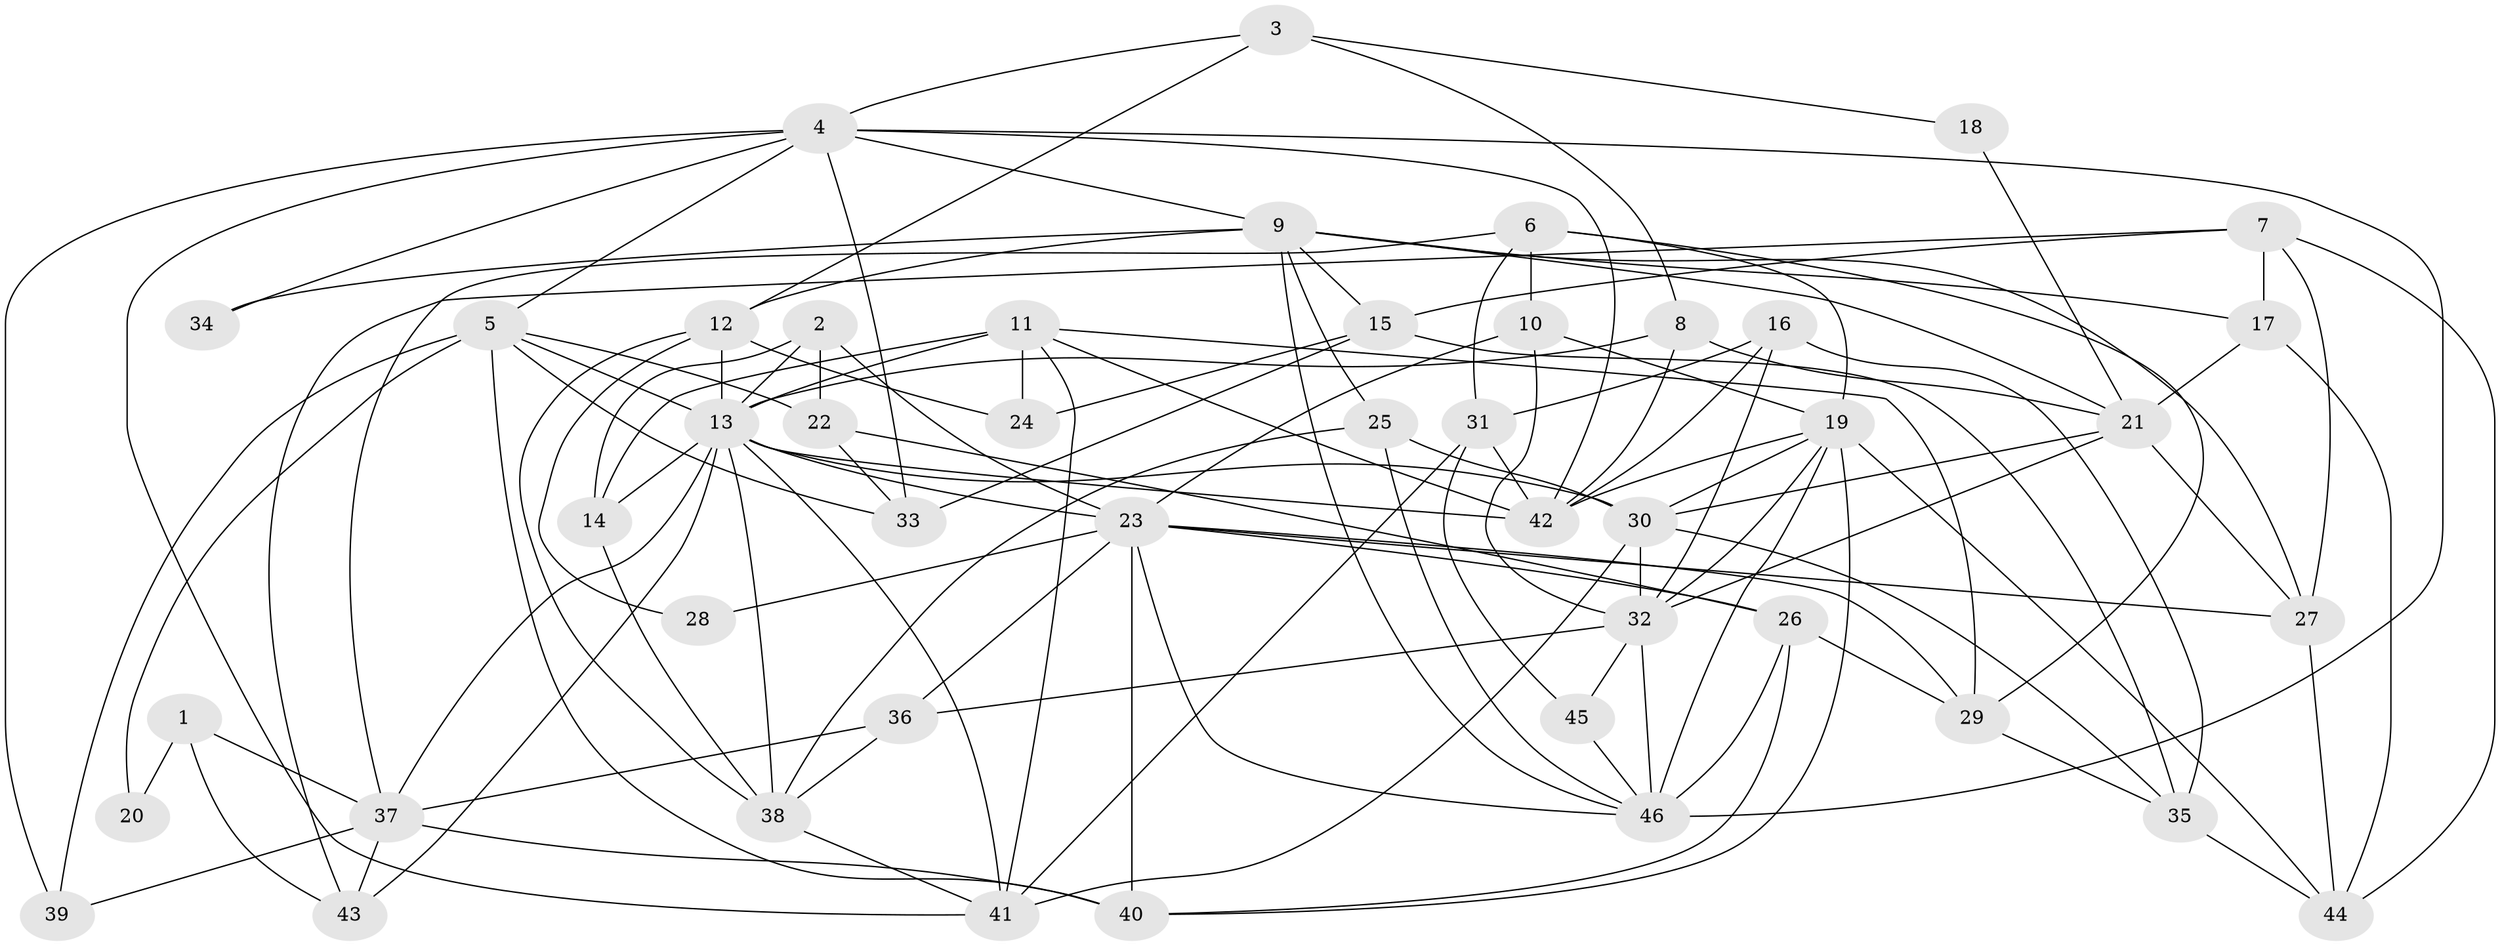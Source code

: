 // original degree distribution, {2: 0.13043478260869565, 5: 0.16304347826086957, 3: 0.32608695652173914, 4: 0.22826086956521738, 9: 0.010869565217391304, 6: 0.08695652173913043, 7: 0.021739130434782608, 8: 0.03260869565217391}
// Generated by graph-tools (version 1.1) at 2025/02/03/09/25 03:02:14]
// undirected, 46 vertices, 121 edges
graph export_dot {
graph [start="1"]
  node [color=gray90,style=filled];
  1;
  2;
  3;
  4;
  5;
  6;
  7;
  8;
  9;
  10;
  11;
  12;
  13;
  14;
  15;
  16;
  17;
  18;
  19;
  20;
  21;
  22;
  23;
  24;
  25;
  26;
  27;
  28;
  29;
  30;
  31;
  32;
  33;
  34;
  35;
  36;
  37;
  38;
  39;
  40;
  41;
  42;
  43;
  44;
  45;
  46;
  1 -- 20 [weight=2.0];
  1 -- 37 [weight=2.0];
  1 -- 43 [weight=1.0];
  2 -- 13 [weight=1.0];
  2 -- 14 [weight=1.0];
  2 -- 22 [weight=1.0];
  2 -- 23 [weight=1.0];
  3 -- 4 [weight=1.0];
  3 -- 8 [weight=1.0];
  3 -- 12 [weight=1.0];
  3 -- 18 [weight=1.0];
  4 -- 5 [weight=1.0];
  4 -- 9 [weight=1.0];
  4 -- 33 [weight=1.0];
  4 -- 34 [weight=1.0];
  4 -- 39 [weight=1.0];
  4 -- 41 [weight=1.0];
  4 -- 42 [weight=1.0];
  4 -- 46 [weight=1.0];
  5 -- 13 [weight=1.0];
  5 -- 20 [weight=1.0];
  5 -- 22 [weight=1.0];
  5 -- 33 [weight=1.0];
  5 -- 39 [weight=1.0];
  5 -- 40 [weight=1.0];
  6 -- 10 [weight=1.0];
  6 -- 19 [weight=1.0];
  6 -- 29 [weight=1.0];
  6 -- 31 [weight=1.0];
  6 -- 37 [weight=1.0];
  7 -- 15 [weight=1.0];
  7 -- 17 [weight=1.0];
  7 -- 27 [weight=1.0];
  7 -- 43 [weight=1.0];
  7 -- 44 [weight=1.0];
  8 -- 13 [weight=1.0];
  8 -- 21 [weight=1.0];
  8 -- 42 [weight=1.0];
  9 -- 12 [weight=1.0];
  9 -- 15 [weight=1.0];
  9 -- 17 [weight=1.0];
  9 -- 21 [weight=1.0];
  9 -- 25 [weight=1.0];
  9 -- 27 [weight=1.0];
  9 -- 34 [weight=2.0];
  9 -- 46 [weight=1.0];
  10 -- 19 [weight=1.0];
  10 -- 23 [weight=1.0];
  10 -- 32 [weight=1.0];
  11 -- 13 [weight=2.0];
  11 -- 14 [weight=1.0];
  11 -- 24 [weight=1.0];
  11 -- 29 [weight=1.0];
  11 -- 41 [weight=1.0];
  11 -- 42 [weight=1.0];
  12 -- 13 [weight=2.0];
  12 -- 24 [weight=2.0];
  12 -- 28 [weight=1.0];
  12 -- 38 [weight=1.0];
  13 -- 14 [weight=1.0];
  13 -- 23 [weight=1.0];
  13 -- 30 [weight=1.0];
  13 -- 37 [weight=1.0];
  13 -- 38 [weight=1.0];
  13 -- 41 [weight=1.0];
  13 -- 42 [weight=1.0];
  13 -- 43 [weight=1.0];
  14 -- 38 [weight=2.0];
  15 -- 24 [weight=1.0];
  15 -- 33 [weight=1.0];
  15 -- 35 [weight=1.0];
  16 -- 31 [weight=1.0];
  16 -- 32 [weight=1.0];
  16 -- 35 [weight=1.0];
  16 -- 42 [weight=1.0];
  17 -- 21 [weight=1.0];
  17 -- 44 [weight=1.0];
  18 -- 21 [weight=1.0];
  19 -- 30 [weight=1.0];
  19 -- 32 [weight=1.0];
  19 -- 40 [weight=1.0];
  19 -- 42 [weight=1.0];
  19 -- 44 [weight=1.0];
  19 -- 46 [weight=1.0];
  21 -- 27 [weight=1.0];
  21 -- 30 [weight=1.0];
  21 -- 32 [weight=1.0];
  22 -- 26 [weight=1.0];
  22 -- 33 [weight=1.0];
  23 -- 26 [weight=1.0];
  23 -- 27 [weight=1.0];
  23 -- 28 [weight=1.0];
  23 -- 29 [weight=1.0];
  23 -- 36 [weight=1.0];
  23 -- 40 [weight=1.0];
  23 -- 46 [weight=1.0];
  25 -- 30 [weight=1.0];
  25 -- 38 [weight=1.0];
  25 -- 46 [weight=1.0];
  26 -- 29 [weight=1.0];
  26 -- 40 [weight=1.0];
  26 -- 46 [weight=2.0];
  27 -- 44 [weight=1.0];
  29 -- 35 [weight=1.0];
  30 -- 32 [weight=2.0];
  30 -- 35 [weight=1.0];
  30 -- 41 [weight=1.0];
  31 -- 41 [weight=1.0];
  31 -- 42 [weight=1.0];
  31 -- 45 [weight=1.0];
  32 -- 36 [weight=1.0];
  32 -- 45 [weight=1.0];
  32 -- 46 [weight=1.0];
  35 -- 44 [weight=1.0];
  36 -- 37 [weight=1.0];
  36 -- 38 [weight=1.0];
  37 -- 39 [weight=1.0];
  37 -- 40 [weight=1.0];
  37 -- 43 [weight=1.0];
  38 -- 41 [weight=1.0];
  45 -- 46 [weight=1.0];
}
